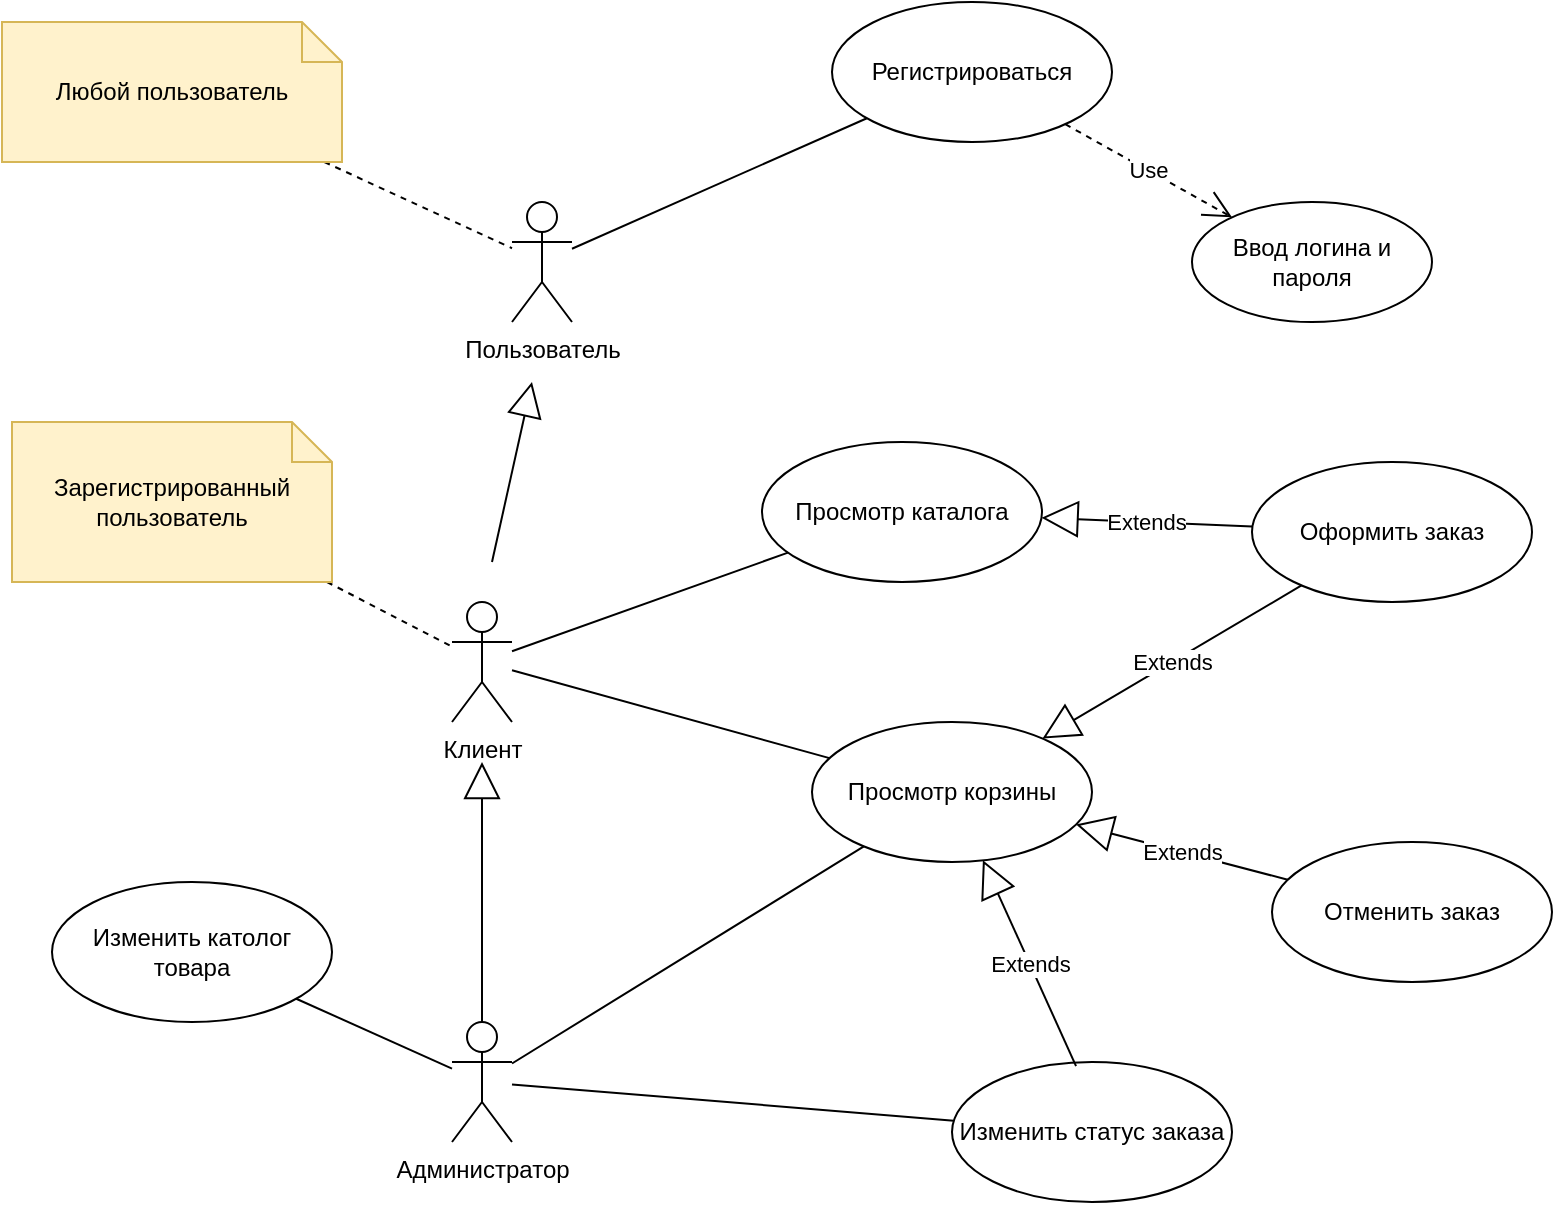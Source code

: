 <mxfile version="16.5.4" type="github">
  <diagram id="r2KHILRYBgdgv5l3wZZd" name="Page-1">
    <mxGraphModel dx="1422" dy="769" grid="1" gridSize="10" guides="1" tooltips="1" connect="1" arrows="1" fold="1" page="1" pageScale="1" pageWidth="850" pageHeight="1100" math="0" shadow="0">
      <root>
        <mxCell id="0" />
        <mxCell id="1" parent="0" />
        <mxCell id="OAMilPGodS7wgYit7ZUn-35" style="edgeStyle=none;rounded=0;orthogonalLoop=1;jettySize=auto;html=1;endArrow=none;endFill=0;dashed=1;" parent="1" source="OAMilPGodS7wgYit7ZUn-33" target="OAMilPGodS7wgYit7ZUn-21" edge="1">
          <mxGeometry relative="1" as="geometry" />
        </mxCell>
        <mxCell id="OAMilPGodS7wgYit7ZUn-58" style="edgeStyle=none;rounded=0;orthogonalLoop=1;jettySize=auto;html=1;endArrow=none;endFill=0;" parent="1" source="OAMilPGodS7wgYit7ZUn-21" target="OAMilPGodS7wgYit7ZUn-57" edge="1">
          <mxGeometry relative="1" as="geometry" />
        </mxCell>
        <mxCell id="OAMilPGodS7wgYit7ZUn-86" style="edgeStyle=none;rounded=0;orthogonalLoop=1;jettySize=auto;html=1;endArrow=block;endFill=0;endSize=15;" parent="1" edge="1">
          <mxGeometry relative="1" as="geometry">
            <mxPoint x="290" y="370" as="sourcePoint" />
            <mxPoint x="310" y="280" as="targetPoint" />
          </mxGeometry>
        </mxCell>
        <mxCell id="OAMilPGodS7wgYit7ZUn-21" value="Клиент" style="shape=umlActor;verticalLabelPosition=bottom;verticalAlign=top;html=1;" parent="1" vertex="1">
          <mxGeometry x="270" y="390" width="30" height="60" as="geometry" />
        </mxCell>
        <mxCell id="OAMilPGodS7wgYit7ZUn-33" value="Зарегистрированный пользователь" style="shape=note;size=20;whiteSpace=wrap;html=1;fillColor=#fff2cc;strokeColor=#d6b656;" parent="1" vertex="1">
          <mxGeometry x="50" y="300" width="160" height="80" as="geometry" />
        </mxCell>
        <mxCell id="OAMilPGodS7wgYit7ZUn-36" value="Пользователь" style="shape=umlActor;verticalLabelPosition=bottom;verticalAlign=top;html=1;" parent="1" vertex="1">
          <mxGeometry x="300" y="190" width="30" height="60" as="geometry" />
        </mxCell>
        <mxCell id="OAMilPGodS7wgYit7ZUn-41" value="" style="edgeStyle=none;rounded=0;orthogonalLoop=1;jettySize=auto;html=1;dashed=1;endArrow=none;endFill=0;" parent="1" source="OAMilPGodS7wgYit7ZUn-40" target="OAMilPGodS7wgYit7ZUn-36" edge="1">
          <mxGeometry relative="1" as="geometry" />
        </mxCell>
        <mxCell id="OAMilPGodS7wgYit7ZUn-40" value="Любой пользователь" style="shape=note;size=20;whiteSpace=wrap;html=1;fillColor=#fff2cc;strokeColor=#d6b656;" parent="1" vertex="1">
          <mxGeometry x="45" y="100" width="170" height="70" as="geometry" />
        </mxCell>
        <mxCell id="OAMilPGodS7wgYit7ZUn-44" value="" style="edgeStyle=none;rounded=0;orthogonalLoop=1;jettySize=auto;html=1;endArrow=none;endFill=0;" parent="1" source="OAMilPGodS7wgYit7ZUn-45" target="OAMilPGodS7wgYit7ZUn-36" edge="1">
          <mxGeometry relative="1" as="geometry">
            <mxPoint x="459.915" y="143.655" as="sourcePoint" />
          </mxGeometry>
        </mxCell>
        <mxCell id="OAMilPGodS7wgYit7ZUn-45" value="Регистрироваться" style="ellipse;whiteSpace=wrap;html=1;" parent="1" vertex="1">
          <mxGeometry x="460" y="90" width="140" height="70" as="geometry" />
        </mxCell>
        <mxCell id="OAMilPGodS7wgYit7ZUn-48" value="Ввод логина и пароля" style="ellipse;whiteSpace=wrap;html=1;" parent="1" vertex="1">
          <mxGeometry x="640" y="190" width="120" height="60" as="geometry" />
        </mxCell>
        <mxCell id="OAMilPGodS7wgYit7ZUn-52" value="Use" style="endArrow=open;endSize=12;dashed=1;html=1;rounded=0;" parent="1" source="OAMilPGodS7wgYit7ZUn-45" target="OAMilPGodS7wgYit7ZUn-48" edge="1">
          <mxGeometry width="160" relative="1" as="geometry">
            <mxPoint x="530" y="210" as="sourcePoint" />
            <mxPoint x="690" y="210" as="targetPoint" />
          </mxGeometry>
        </mxCell>
        <mxCell id="OAMilPGodS7wgYit7ZUn-56" style="edgeStyle=none;rounded=0;orthogonalLoop=1;jettySize=auto;html=1;endArrow=none;endFill=0;" parent="1" source="OAMilPGodS7wgYit7ZUn-55" target="OAMilPGodS7wgYit7ZUn-21" edge="1">
          <mxGeometry relative="1" as="geometry" />
        </mxCell>
        <mxCell id="OAMilPGodS7wgYit7ZUn-55" value="Просмотр каталога" style="ellipse;whiteSpace=wrap;html=1;" parent="1" vertex="1">
          <mxGeometry x="425" y="310" width="140" height="70" as="geometry" />
        </mxCell>
        <mxCell id="OAMilPGodS7wgYit7ZUn-57" value="Просмотр корзины" style="ellipse;whiteSpace=wrap;html=1;" parent="1" vertex="1">
          <mxGeometry x="450" y="450" width="140" height="70" as="geometry" />
        </mxCell>
        <mxCell id="OAMilPGodS7wgYit7ZUn-64" style="edgeStyle=none;rounded=0;orthogonalLoop=1;jettySize=auto;html=1;endArrow=none;endFill=0;" parent="1" source="OAMilPGodS7wgYit7ZUn-59" target="OAMilPGodS7wgYit7ZUn-62" edge="1">
          <mxGeometry relative="1" as="geometry" />
        </mxCell>
        <mxCell id="OAMilPGodS7wgYit7ZUn-65" style="edgeStyle=none;rounded=0;orthogonalLoop=1;jettySize=auto;html=1;endArrow=none;endFill=0;" parent="1" source="OAMilPGodS7wgYit7ZUn-59" target="OAMilPGodS7wgYit7ZUn-57" edge="1">
          <mxGeometry relative="1" as="geometry" />
        </mxCell>
        <mxCell id="OAMilPGodS7wgYit7ZUn-66" style="edgeStyle=none;rounded=0;orthogonalLoop=1;jettySize=auto;html=1;endArrow=none;endFill=0;" parent="1" source="OAMilPGodS7wgYit7ZUn-59" target="OAMilPGodS7wgYit7ZUn-63" edge="1">
          <mxGeometry relative="1" as="geometry" />
        </mxCell>
        <mxCell id="OAMilPGodS7wgYit7ZUn-84" style="edgeStyle=none;rounded=0;orthogonalLoop=1;jettySize=auto;html=1;endArrow=block;endFill=0;endSize=16;" parent="1" source="OAMilPGodS7wgYit7ZUn-59" edge="1">
          <mxGeometry relative="1" as="geometry">
            <mxPoint x="285" y="590" as="sourcePoint" />
            <mxPoint x="285" y="470" as="targetPoint" />
          </mxGeometry>
        </mxCell>
        <mxCell id="OAMilPGodS7wgYit7ZUn-59" value="Администратор" style="shape=umlActor;verticalLabelPosition=bottom;verticalAlign=top;html=1;" parent="1" vertex="1">
          <mxGeometry x="270" y="600" width="30" height="60" as="geometry" />
        </mxCell>
        <mxCell id="OAMilPGodS7wgYit7ZUn-62" value="Изменить статус заказа" style="ellipse;whiteSpace=wrap;html=1;" parent="1" vertex="1">
          <mxGeometry x="520" y="620" width="140" height="70" as="geometry" />
        </mxCell>
        <mxCell id="OAMilPGodS7wgYit7ZUn-63" value="Изменить католог товара" style="ellipse;whiteSpace=wrap;html=1;" parent="1" vertex="1">
          <mxGeometry x="70" y="530" width="140" height="70" as="geometry" />
        </mxCell>
        <mxCell id="OAMilPGodS7wgYit7ZUn-69" value="Extends" style="endArrow=block;endSize=16;endFill=0;html=1;rounded=0;exitX=0.443;exitY=0.029;exitDx=0;exitDy=0;exitPerimeter=0;" parent="1" source="OAMilPGodS7wgYit7ZUn-62" target="OAMilPGodS7wgYit7ZUn-57" edge="1">
          <mxGeometry width="160" relative="1" as="geometry">
            <mxPoint x="540" y="400" as="sourcePoint" />
            <mxPoint x="700" y="400" as="targetPoint" />
          </mxGeometry>
        </mxCell>
        <mxCell id="OAMilPGodS7wgYit7ZUn-70" value="Оформить заказ" style="ellipse;whiteSpace=wrap;html=1;" parent="1" vertex="1">
          <mxGeometry x="670" y="320" width="140" height="70" as="geometry" />
        </mxCell>
        <mxCell id="OAMilPGodS7wgYit7ZUn-71" value="Отменить заказ" style="ellipse;whiteSpace=wrap;html=1;" parent="1" vertex="1">
          <mxGeometry x="680" y="510" width="140" height="70" as="geometry" />
        </mxCell>
        <mxCell id="OAMilPGodS7wgYit7ZUn-73" value="Extends" style="endArrow=block;endSize=16;endFill=0;html=1;rounded=0;" parent="1" source="OAMilPGodS7wgYit7ZUn-71" target="OAMilPGodS7wgYit7ZUn-57" edge="1">
          <mxGeometry width="160" relative="1" as="geometry">
            <mxPoint x="760" y="540" as="sourcePoint" />
            <mxPoint x="920" y="540" as="targetPoint" />
          </mxGeometry>
        </mxCell>
        <mxCell id="OAMilPGodS7wgYit7ZUn-75" value="Extends" style="endArrow=block;endSize=16;endFill=0;html=1;rounded=0;" parent="1" source="OAMilPGodS7wgYit7ZUn-70" target="OAMilPGodS7wgYit7ZUn-57" edge="1">
          <mxGeometry width="160" relative="1" as="geometry">
            <mxPoint x="510" y="450" as="sourcePoint" />
            <mxPoint x="670" y="450" as="targetPoint" />
          </mxGeometry>
        </mxCell>
        <mxCell id="OAMilPGodS7wgYit7ZUn-76" value="Extends" style="endArrow=block;endSize=16;endFill=0;html=1;rounded=0;" parent="1" source="OAMilPGodS7wgYit7ZUn-70" target="OAMilPGodS7wgYit7ZUn-55" edge="1">
          <mxGeometry width="160" relative="1" as="geometry">
            <mxPoint x="510" y="450" as="sourcePoint" />
            <mxPoint x="670" y="450" as="targetPoint" />
          </mxGeometry>
        </mxCell>
      </root>
    </mxGraphModel>
  </diagram>
</mxfile>
